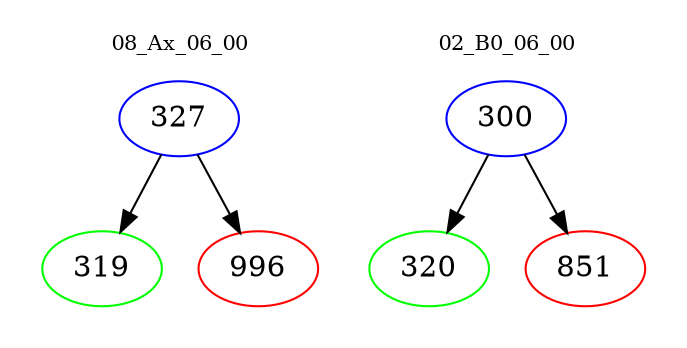 digraph{
subgraph cluster_0 {
color = white
label = "08_Ax_06_00";
fontsize=10;
T0_327 [label="327", color="blue"]
T0_327 -> T0_319 [color="black"]
T0_319 [label="319", color="green"]
T0_327 -> T0_996 [color="black"]
T0_996 [label="996", color="red"]
}
subgraph cluster_1 {
color = white
label = "02_B0_06_00";
fontsize=10;
T1_300 [label="300", color="blue"]
T1_300 -> T1_320 [color="black"]
T1_320 [label="320", color="green"]
T1_300 -> T1_851 [color="black"]
T1_851 [label="851", color="red"]
}
}
